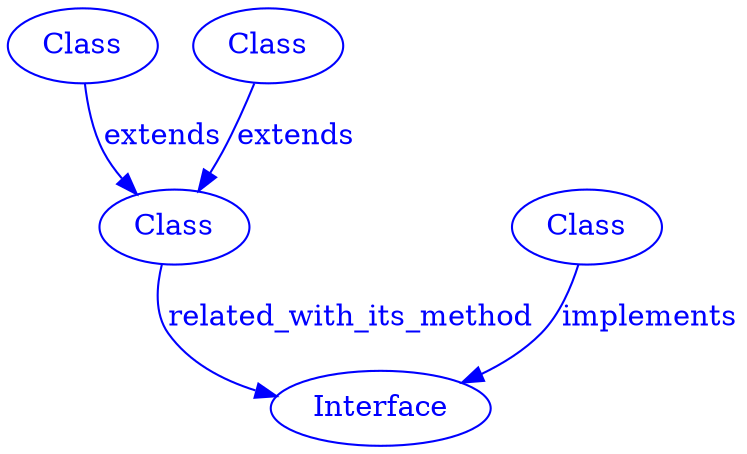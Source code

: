 digraph SubdueGraph {
  20 [label="Class",color=blue,fontcolor=blue];
  22 [label="Class",color=blue,fontcolor=blue];
  23 [label="Class",color=blue,fontcolor=blue];
  25 [label="Interface",color=blue,fontcolor=blue];
  34 [label="Class",color=blue,fontcolor=blue];
  20 -> 23 [label="extends",color=blue,fontcolor=blue];
  22 -> 23 [label="extends",color=blue,fontcolor=blue];
  34 -> 25 [label="implements",color=blue,fontcolor=blue];
  23 -> 25 [label="related_with_its_method",color=blue,fontcolor=blue];
}
